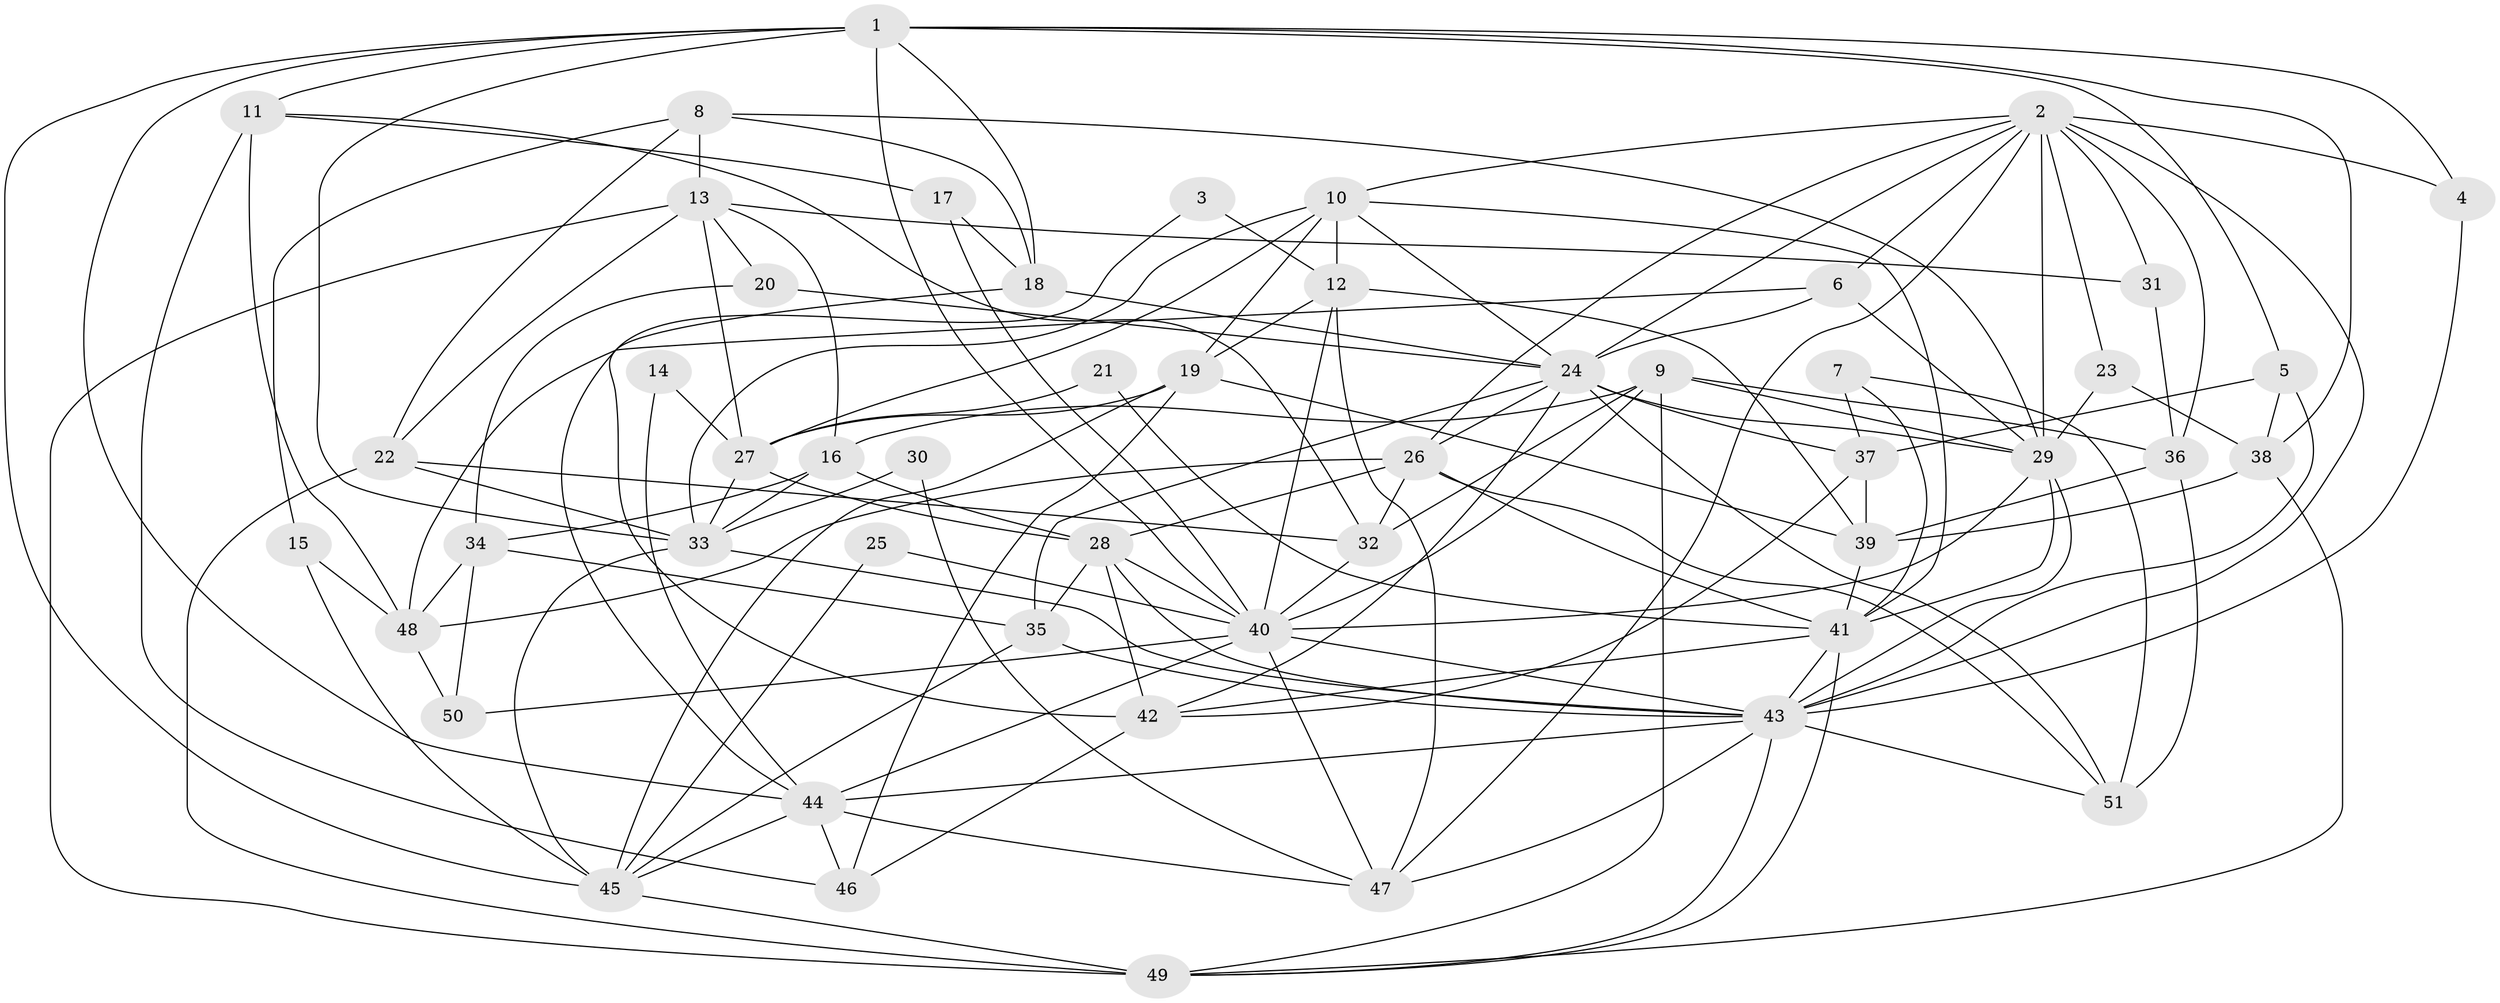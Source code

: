 // original degree distribution, {3: 0.37623762376237624, 6: 0.06930693069306931, 5: 0.18811881188118812, 4: 0.1782178217821782, 2: 0.10891089108910891, 7: 0.06930693069306931, 10: 0.009900990099009901}
// Generated by graph-tools (version 1.1) at 2025/26/03/09/25 03:26:11]
// undirected, 51 vertices, 144 edges
graph export_dot {
graph [start="1"]
  node [color=gray90,style=filled];
  1;
  2;
  3;
  4;
  5;
  6;
  7;
  8;
  9;
  10;
  11;
  12;
  13;
  14;
  15;
  16;
  17;
  18;
  19;
  20;
  21;
  22;
  23;
  24;
  25;
  26;
  27;
  28;
  29;
  30;
  31;
  32;
  33;
  34;
  35;
  36;
  37;
  38;
  39;
  40;
  41;
  42;
  43;
  44;
  45;
  46;
  47;
  48;
  49;
  50;
  51;
  1 -- 4 [weight=1.0];
  1 -- 5 [weight=1.0];
  1 -- 11 [weight=1.0];
  1 -- 18 [weight=1.0];
  1 -- 33 [weight=1.0];
  1 -- 38 [weight=1.0];
  1 -- 40 [weight=1.0];
  1 -- 44 [weight=1.0];
  1 -- 45 [weight=1.0];
  2 -- 4 [weight=1.0];
  2 -- 6 [weight=1.0];
  2 -- 10 [weight=1.0];
  2 -- 23 [weight=1.0];
  2 -- 24 [weight=1.0];
  2 -- 26 [weight=1.0];
  2 -- 29 [weight=1.0];
  2 -- 31 [weight=1.0];
  2 -- 36 [weight=1.0];
  2 -- 43 [weight=1.0];
  2 -- 47 [weight=1.0];
  3 -- 12 [weight=1.0];
  3 -- 44 [weight=1.0];
  4 -- 43 [weight=1.0];
  5 -- 37 [weight=1.0];
  5 -- 38 [weight=2.0];
  5 -- 43 [weight=1.0];
  6 -- 24 [weight=1.0];
  6 -- 29 [weight=1.0];
  6 -- 48 [weight=1.0];
  7 -- 37 [weight=1.0];
  7 -- 41 [weight=1.0];
  7 -- 51 [weight=1.0];
  8 -- 13 [weight=1.0];
  8 -- 15 [weight=1.0];
  8 -- 18 [weight=1.0];
  8 -- 22 [weight=1.0];
  8 -- 29 [weight=1.0];
  9 -- 16 [weight=1.0];
  9 -- 29 [weight=1.0];
  9 -- 32 [weight=1.0];
  9 -- 36 [weight=1.0];
  9 -- 40 [weight=1.0];
  9 -- 49 [weight=1.0];
  10 -- 12 [weight=1.0];
  10 -- 19 [weight=1.0];
  10 -- 24 [weight=1.0];
  10 -- 27 [weight=1.0];
  10 -- 33 [weight=1.0];
  10 -- 41 [weight=1.0];
  11 -- 17 [weight=1.0];
  11 -- 32 [weight=1.0];
  11 -- 46 [weight=1.0];
  11 -- 48 [weight=1.0];
  12 -- 19 [weight=1.0];
  12 -- 39 [weight=2.0];
  12 -- 40 [weight=1.0];
  12 -- 47 [weight=1.0];
  13 -- 16 [weight=1.0];
  13 -- 20 [weight=1.0];
  13 -- 22 [weight=1.0];
  13 -- 27 [weight=1.0];
  13 -- 31 [weight=1.0];
  13 -- 49 [weight=2.0];
  14 -- 27 [weight=1.0];
  14 -- 44 [weight=1.0];
  15 -- 45 [weight=1.0];
  15 -- 48 [weight=1.0];
  16 -- 28 [weight=1.0];
  16 -- 33 [weight=1.0];
  16 -- 34 [weight=1.0];
  17 -- 18 [weight=1.0];
  17 -- 40 [weight=1.0];
  18 -- 24 [weight=1.0];
  18 -- 42 [weight=2.0];
  19 -- 27 [weight=1.0];
  19 -- 39 [weight=1.0];
  19 -- 45 [weight=1.0];
  19 -- 46 [weight=1.0];
  20 -- 24 [weight=1.0];
  20 -- 34 [weight=1.0];
  21 -- 27 [weight=1.0];
  21 -- 41 [weight=1.0];
  22 -- 32 [weight=1.0];
  22 -- 33 [weight=1.0];
  22 -- 49 [weight=1.0];
  23 -- 29 [weight=1.0];
  23 -- 38 [weight=1.0];
  24 -- 26 [weight=1.0];
  24 -- 29 [weight=1.0];
  24 -- 35 [weight=1.0];
  24 -- 37 [weight=1.0];
  24 -- 42 [weight=1.0];
  24 -- 51 [weight=1.0];
  25 -- 40 [weight=1.0];
  25 -- 45 [weight=1.0];
  26 -- 28 [weight=1.0];
  26 -- 32 [weight=1.0];
  26 -- 41 [weight=1.0];
  26 -- 48 [weight=1.0];
  26 -- 51 [weight=1.0];
  27 -- 28 [weight=1.0];
  27 -- 33 [weight=1.0];
  28 -- 35 [weight=1.0];
  28 -- 40 [weight=1.0];
  28 -- 42 [weight=1.0];
  28 -- 43 [weight=1.0];
  29 -- 40 [weight=1.0];
  29 -- 41 [weight=1.0];
  29 -- 43 [weight=1.0];
  30 -- 33 [weight=1.0];
  30 -- 47 [weight=1.0];
  31 -- 36 [weight=1.0];
  32 -- 40 [weight=1.0];
  33 -- 43 [weight=1.0];
  33 -- 45 [weight=1.0];
  34 -- 35 [weight=1.0];
  34 -- 48 [weight=1.0];
  34 -- 50 [weight=1.0];
  35 -- 43 [weight=1.0];
  35 -- 45 [weight=1.0];
  36 -- 39 [weight=1.0];
  36 -- 51 [weight=1.0];
  37 -- 39 [weight=1.0];
  37 -- 42 [weight=1.0];
  38 -- 39 [weight=1.0];
  38 -- 49 [weight=1.0];
  39 -- 41 [weight=1.0];
  40 -- 43 [weight=1.0];
  40 -- 44 [weight=1.0];
  40 -- 47 [weight=1.0];
  40 -- 50 [weight=1.0];
  41 -- 42 [weight=1.0];
  41 -- 43 [weight=1.0];
  41 -- 49 [weight=1.0];
  42 -- 46 [weight=1.0];
  43 -- 44 [weight=2.0];
  43 -- 47 [weight=1.0];
  43 -- 49 [weight=1.0];
  43 -- 51 [weight=1.0];
  44 -- 45 [weight=1.0];
  44 -- 46 [weight=1.0];
  44 -- 47 [weight=1.0];
  45 -- 49 [weight=1.0];
  48 -- 50 [weight=1.0];
}
